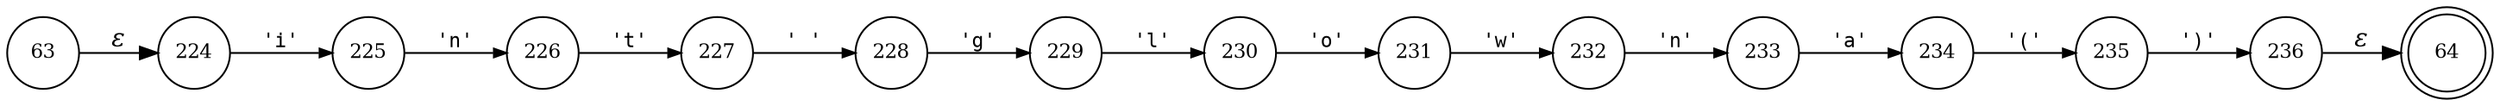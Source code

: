 digraph ATN {
rankdir=LR;
s64[fontsize=11, label="64", shape=doublecircle, fixedsize=true, width=.6];
s224[fontsize=11,label="224", shape=circle, fixedsize=true, width=.55, peripheries=1];
s225[fontsize=11,label="225", shape=circle, fixedsize=true, width=.55, peripheries=1];
s226[fontsize=11,label="226", shape=circle, fixedsize=true, width=.55, peripheries=1];
s227[fontsize=11,label="227", shape=circle, fixedsize=true, width=.55, peripheries=1];
s228[fontsize=11,label="228", shape=circle, fixedsize=true, width=.55, peripheries=1];
s229[fontsize=11,label="229", shape=circle, fixedsize=true, width=.55, peripheries=1];
s230[fontsize=11,label="230", shape=circle, fixedsize=true, width=.55, peripheries=1];
s231[fontsize=11,label="231", shape=circle, fixedsize=true, width=.55, peripheries=1];
s232[fontsize=11,label="232", shape=circle, fixedsize=true, width=.55, peripheries=1];
s233[fontsize=11,label="233", shape=circle, fixedsize=true, width=.55, peripheries=1];
s234[fontsize=11,label="234", shape=circle, fixedsize=true, width=.55, peripheries=1];
s235[fontsize=11,label="235", shape=circle, fixedsize=true, width=.55, peripheries=1];
s236[fontsize=11,label="236", shape=circle, fixedsize=true, width=.55, peripheries=1];
s63[fontsize=11,label="63", shape=circle, fixedsize=true, width=.55, peripheries=1];
s63 -> s224 [fontname="Times-Italic", label="&epsilon;"];
s224 -> s225 [fontsize=11, fontname="Courier", arrowsize=.7, label = "'i'", arrowhead = normal];
s225 -> s226 [fontsize=11, fontname="Courier", arrowsize=.7, label = "'n'", arrowhead = normal];
s226 -> s227 [fontsize=11, fontname="Courier", arrowsize=.7, label = "'t'", arrowhead = normal];
s227 -> s228 [fontsize=11, fontname="Courier", arrowsize=.7, label = "' '", arrowhead = normal];
s228 -> s229 [fontsize=11, fontname="Courier", arrowsize=.7, label = "'g'", arrowhead = normal];
s229 -> s230 [fontsize=11, fontname="Courier", arrowsize=.7, label = "'l'", arrowhead = normal];
s230 -> s231 [fontsize=11, fontname="Courier", arrowsize=.7, label = "'o'", arrowhead = normal];
s231 -> s232 [fontsize=11, fontname="Courier", arrowsize=.7, label = "'w'", arrowhead = normal];
s232 -> s233 [fontsize=11, fontname="Courier", arrowsize=.7, label = "'n'", arrowhead = normal];
s233 -> s234 [fontsize=11, fontname="Courier", arrowsize=.7, label = "'a'", arrowhead = normal];
s234 -> s235 [fontsize=11, fontname="Courier", arrowsize=.7, label = "'('", arrowhead = normal];
s235 -> s236 [fontsize=11, fontname="Courier", arrowsize=.7, label = "')'", arrowhead = normal];
s236 -> s64 [fontname="Times-Italic", label="&epsilon;"];
}